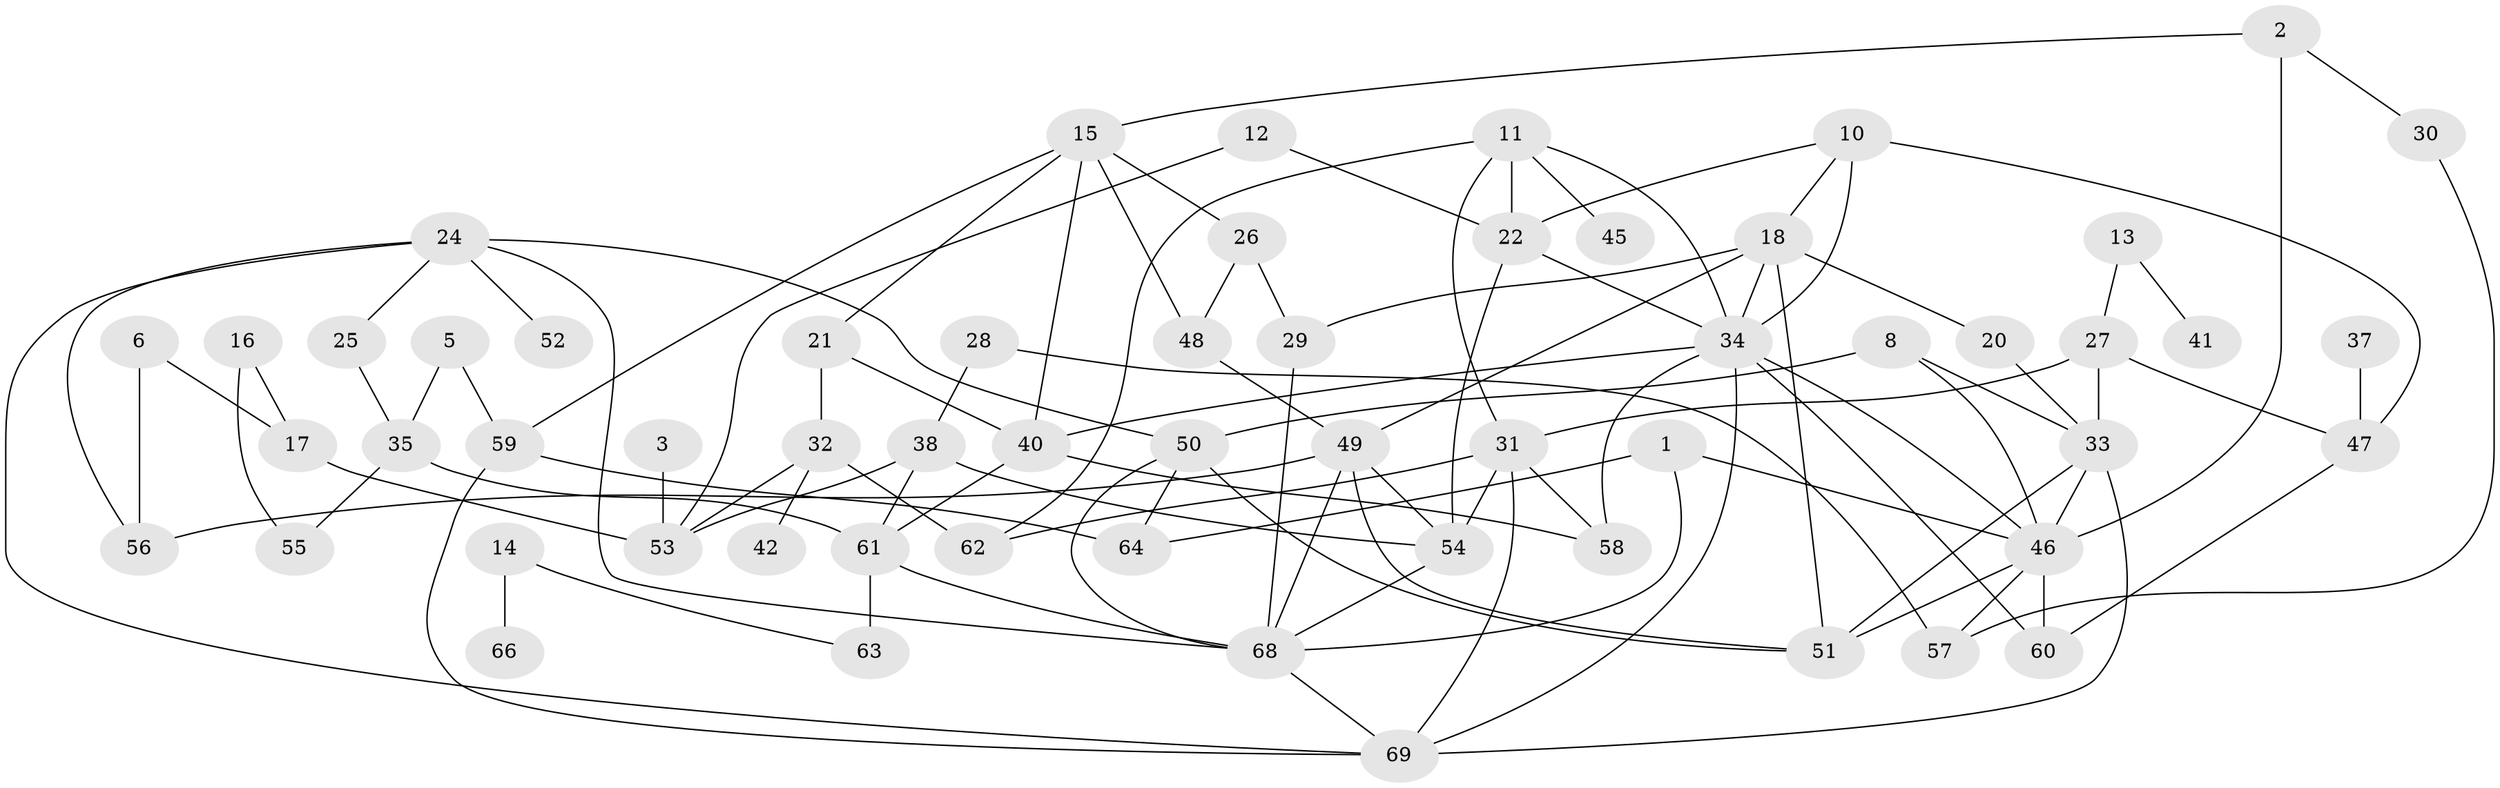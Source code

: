// original degree distribution, {3: 0.17518248175182483, 4: 0.1386861313868613, 1: 0.20437956204379562, 6: 0.058394160583941604, 2: 0.26277372262773724, 0: 0.08029197080291971, 5: 0.06569343065693431, 7: 0.0072992700729927005, 8: 0.0072992700729927005}
// Generated by graph-tools (version 1.1) at 2025/00/03/09/25 03:00:53]
// undirected, 58 vertices, 104 edges
graph export_dot {
graph [start="1"]
  node [color=gray90,style=filled];
  1;
  2;
  3;
  5;
  6;
  8;
  10;
  11;
  12;
  13;
  14;
  15;
  16;
  17;
  18;
  20;
  21;
  22;
  24;
  25;
  26;
  27;
  28;
  29;
  30;
  31;
  32;
  33;
  34;
  35;
  37;
  38;
  40;
  41;
  42;
  45;
  46;
  47;
  48;
  49;
  50;
  51;
  52;
  53;
  54;
  55;
  56;
  57;
  58;
  59;
  60;
  61;
  62;
  63;
  64;
  66;
  68;
  69;
  1 -- 46 [weight=1.0];
  1 -- 64 [weight=1.0];
  1 -- 68 [weight=1.0];
  2 -- 15 [weight=1.0];
  2 -- 30 [weight=1.0];
  2 -- 46 [weight=1.0];
  3 -- 53 [weight=1.0];
  5 -- 35 [weight=1.0];
  5 -- 59 [weight=1.0];
  6 -- 17 [weight=1.0];
  6 -- 56 [weight=1.0];
  8 -- 33 [weight=1.0];
  8 -- 46 [weight=1.0];
  8 -- 50 [weight=1.0];
  10 -- 18 [weight=1.0];
  10 -- 22 [weight=1.0];
  10 -- 34 [weight=2.0];
  10 -- 47 [weight=1.0];
  11 -- 22 [weight=1.0];
  11 -- 31 [weight=1.0];
  11 -- 34 [weight=1.0];
  11 -- 45 [weight=1.0];
  11 -- 62 [weight=1.0];
  12 -- 22 [weight=1.0];
  12 -- 53 [weight=1.0];
  13 -- 27 [weight=1.0];
  13 -- 41 [weight=1.0];
  14 -- 63 [weight=1.0];
  14 -- 66 [weight=1.0];
  15 -- 21 [weight=1.0];
  15 -- 26 [weight=1.0];
  15 -- 40 [weight=1.0];
  15 -- 48 [weight=1.0];
  15 -- 59 [weight=1.0];
  16 -- 17 [weight=1.0];
  16 -- 55 [weight=1.0];
  17 -- 53 [weight=1.0];
  18 -- 20 [weight=1.0];
  18 -- 29 [weight=1.0];
  18 -- 34 [weight=1.0];
  18 -- 49 [weight=2.0];
  18 -- 51 [weight=1.0];
  20 -- 33 [weight=1.0];
  21 -- 32 [weight=1.0];
  21 -- 40 [weight=1.0];
  22 -- 34 [weight=1.0];
  22 -- 54 [weight=1.0];
  24 -- 25 [weight=1.0];
  24 -- 50 [weight=1.0];
  24 -- 52 [weight=1.0];
  24 -- 56 [weight=1.0];
  24 -- 68 [weight=1.0];
  24 -- 69 [weight=1.0];
  25 -- 35 [weight=1.0];
  26 -- 29 [weight=1.0];
  26 -- 48 [weight=1.0];
  27 -- 31 [weight=1.0];
  27 -- 33 [weight=2.0];
  27 -- 47 [weight=1.0];
  28 -- 38 [weight=1.0];
  28 -- 57 [weight=1.0];
  29 -- 68 [weight=1.0];
  30 -- 57 [weight=1.0];
  31 -- 54 [weight=1.0];
  31 -- 58 [weight=1.0];
  31 -- 62 [weight=1.0];
  31 -- 69 [weight=1.0];
  32 -- 42 [weight=1.0];
  32 -- 53 [weight=1.0];
  32 -- 62 [weight=1.0];
  33 -- 46 [weight=1.0];
  33 -- 51 [weight=1.0];
  33 -- 69 [weight=1.0];
  34 -- 40 [weight=1.0];
  34 -- 46 [weight=1.0];
  34 -- 58 [weight=1.0];
  34 -- 60 [weight=1.0];
  34 -- 69 [weight=1.0];
  35 -- 55 [weight=1.0];
  35 -- 61 [weight=1.0];
  37 -- 47 [weight=1.0];
  38 -- 53 [weight=1.0];
  38 -- 54 [weight=1.0];
  38 -- 61 [weight=1.0];
  40 -- 58 [weight=1.0];
  40 -- 61 [weight=1.0];
  46 -- 51 [weight=1.0];
  46 -- 57 [weight=1.0];
  46 -- 60 [weight=1.0];
  47 -- 60 [weight=1.0];
  48 -- 49 [weight=1.0];
  49 -- 51 [weight=1.0];
  49 -- 54 [weight=2.0];
  49 -- 56 [weight=1.0];
  49 -- 68 [weight=1.0];
  50 -- 51 [weight=1.0];
  50 -- 64 [weight=1.0];
  50 -- 68 [weight=1.0];
  54 -- 68 [weight=1.0];
  59 -- 64 [weight=1.0];
  59 -- 69 [weight=1.0];
  61 -- 63 [weight=2.0];
  61 -- 68 [weight=2.0];
  68 -- 69 [weight=1.0];
}
